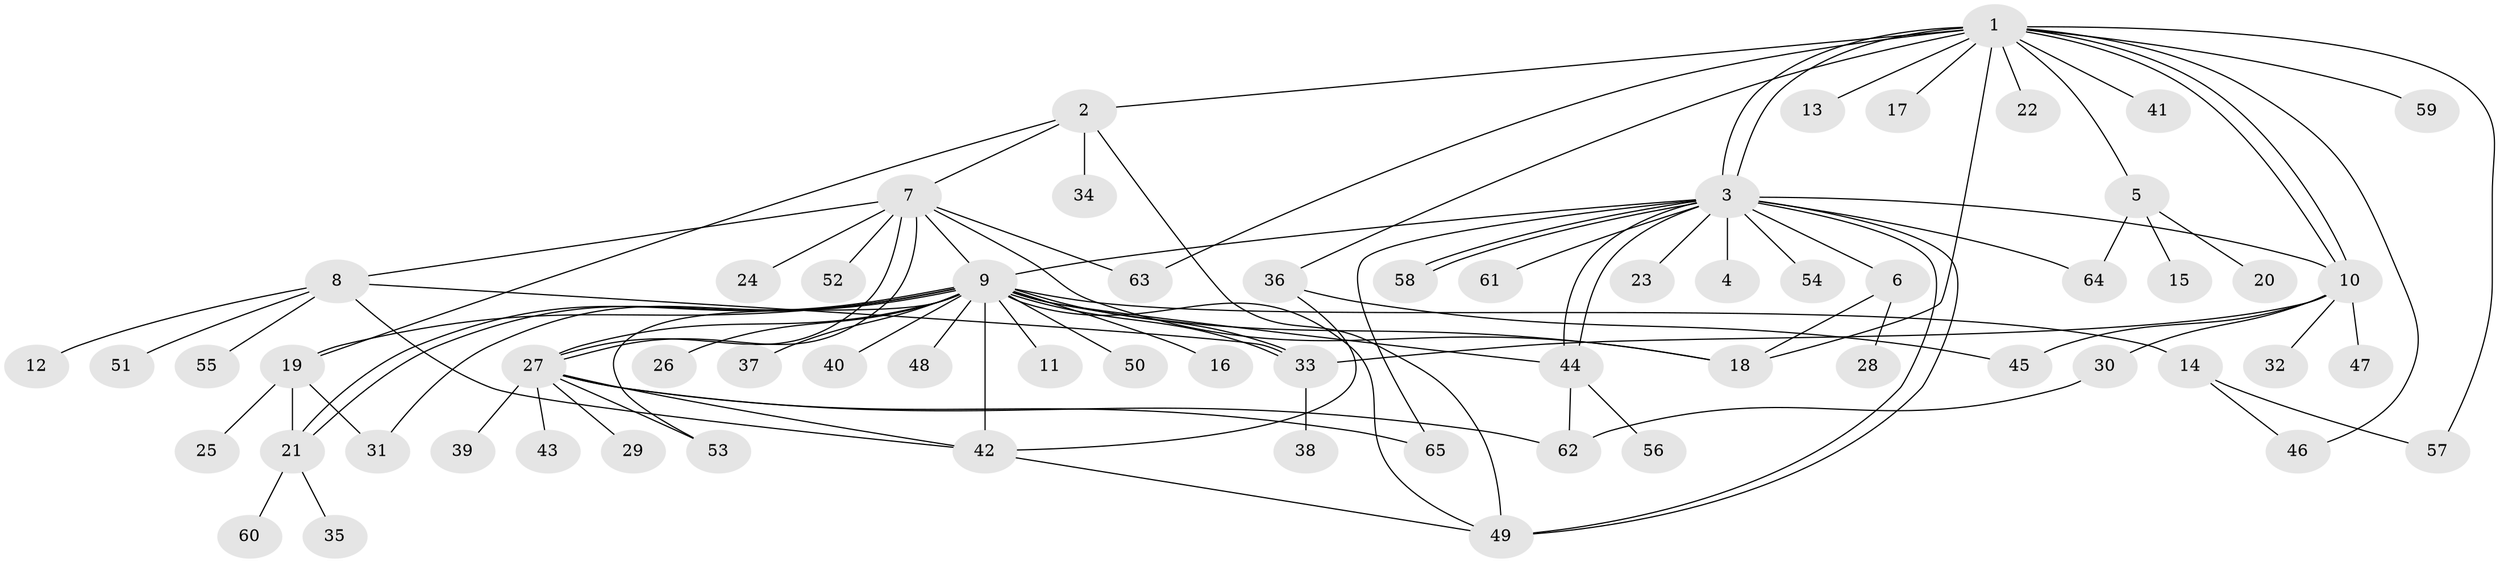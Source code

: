 // Generated by graph-tools (version 1.1) at 2025/01/03/09/25 03:01:45]
// undirected, 65 vertices, 99 edges
graph export_dot {
graph [start="1"]
  node [color=gray90,style=filled];
  1;
  2;
  3;
  4;
  5;
  6;
  7;
  8;
  9;
  10;
  11;
  12;
  13;
  14;
  15;
  16;
  17;
  18;
  19;
  20;
  21;
  22;
  23;
  24;
  25;
  26;
  27;
  28;
  29;
  30;
  31;
  32;
  33;
  34;
  35;
  36;
  37;
  38;
  39;
  40;
  41;
  42;
  43;
  44;
  45;
  46;
  47;
  48;
  49;
  50;
  51;
  52;
  53;
  54;
  55;
  56;
  57;
  58;
  59;
  60;
  61;
  62;
  63;
  64;
  65;
  1 -- 2;
  1 -- 3;
  1 -- 3;
  1 -- 5;
  1 -- 10;
  1 -- 10;
  1 -- 13;
  1 -- 17;
  1 -- 18;
  1 -- 22;
  1 -- 36;
  1 -- 41;
  1 -- 46;
  1 -- 57;
  1 -- 59;
  1 -- 63;
  2 -- 7;
  2 -- 19;
  2 -- 34;
  2 -- 49;
  3 -- 4;
  3 -- 6;
  3 -- 9;
  3 -- 10;
  3 -- 23;
  3 -- 44;
  3 -- 44;
  3 -- 49;
  3 -- 49;
  3 -- 54;
  3 -- 58;
  3 -- 58;
  3 -- 61;
  3 -- 64;
  3 -- 65;
  5 -- 15;
  5 -- 20;
  5 -- 64;
  6 -- 18;
  6 -- 28;
  7 -- 8;
  7 -- 9;
  7 -- 18;
  7 -- 24;
  7 -- 27;
  7 -- 27;
  7 -- 52;
  7 -- 63;
  8 -- 12;
  8 -- 33;
  8 -- 42;
  8 -- 51;
  8 -- 55;
  9 -- 11;
  9 -- 14;
  9 -- 16;
  9 -- 18;
  9 -- 19;
  9 -- 21;
  9 -- 21;
  9 -- 26;
  9 -- 27;
  9 -- 31;
  9 -- 33;
  9 -- 33;
  9 -- 37;
  9 -- 40;
  9 -- 42;
  9 -- 44;
  9 -- 48;
  9 -- 49;
  9 -- 50;
  9 -- 53;
  10 -- 30;
  10 -- 32;
  10 -- 33;
  10 -- 45;
  10 -- 47;
  14 -- 46;
  14 -- 57;
  19 -- 21;
  19 -- 25;
  19 -- 31;
  21 -- 35;
  21 -- 60;
  27 -- 29;
  27 -- 39;
  27 -- 42;
  27 -- 43;
  27 -- 53;
  27 -- 62;
  27 -- 65;
  30 -- 62;
  33 -- 38;
  36 -- 42;
  36 -- 45;
  42 -- 49;
  44 -- 56;
  44 -- 62;
}
